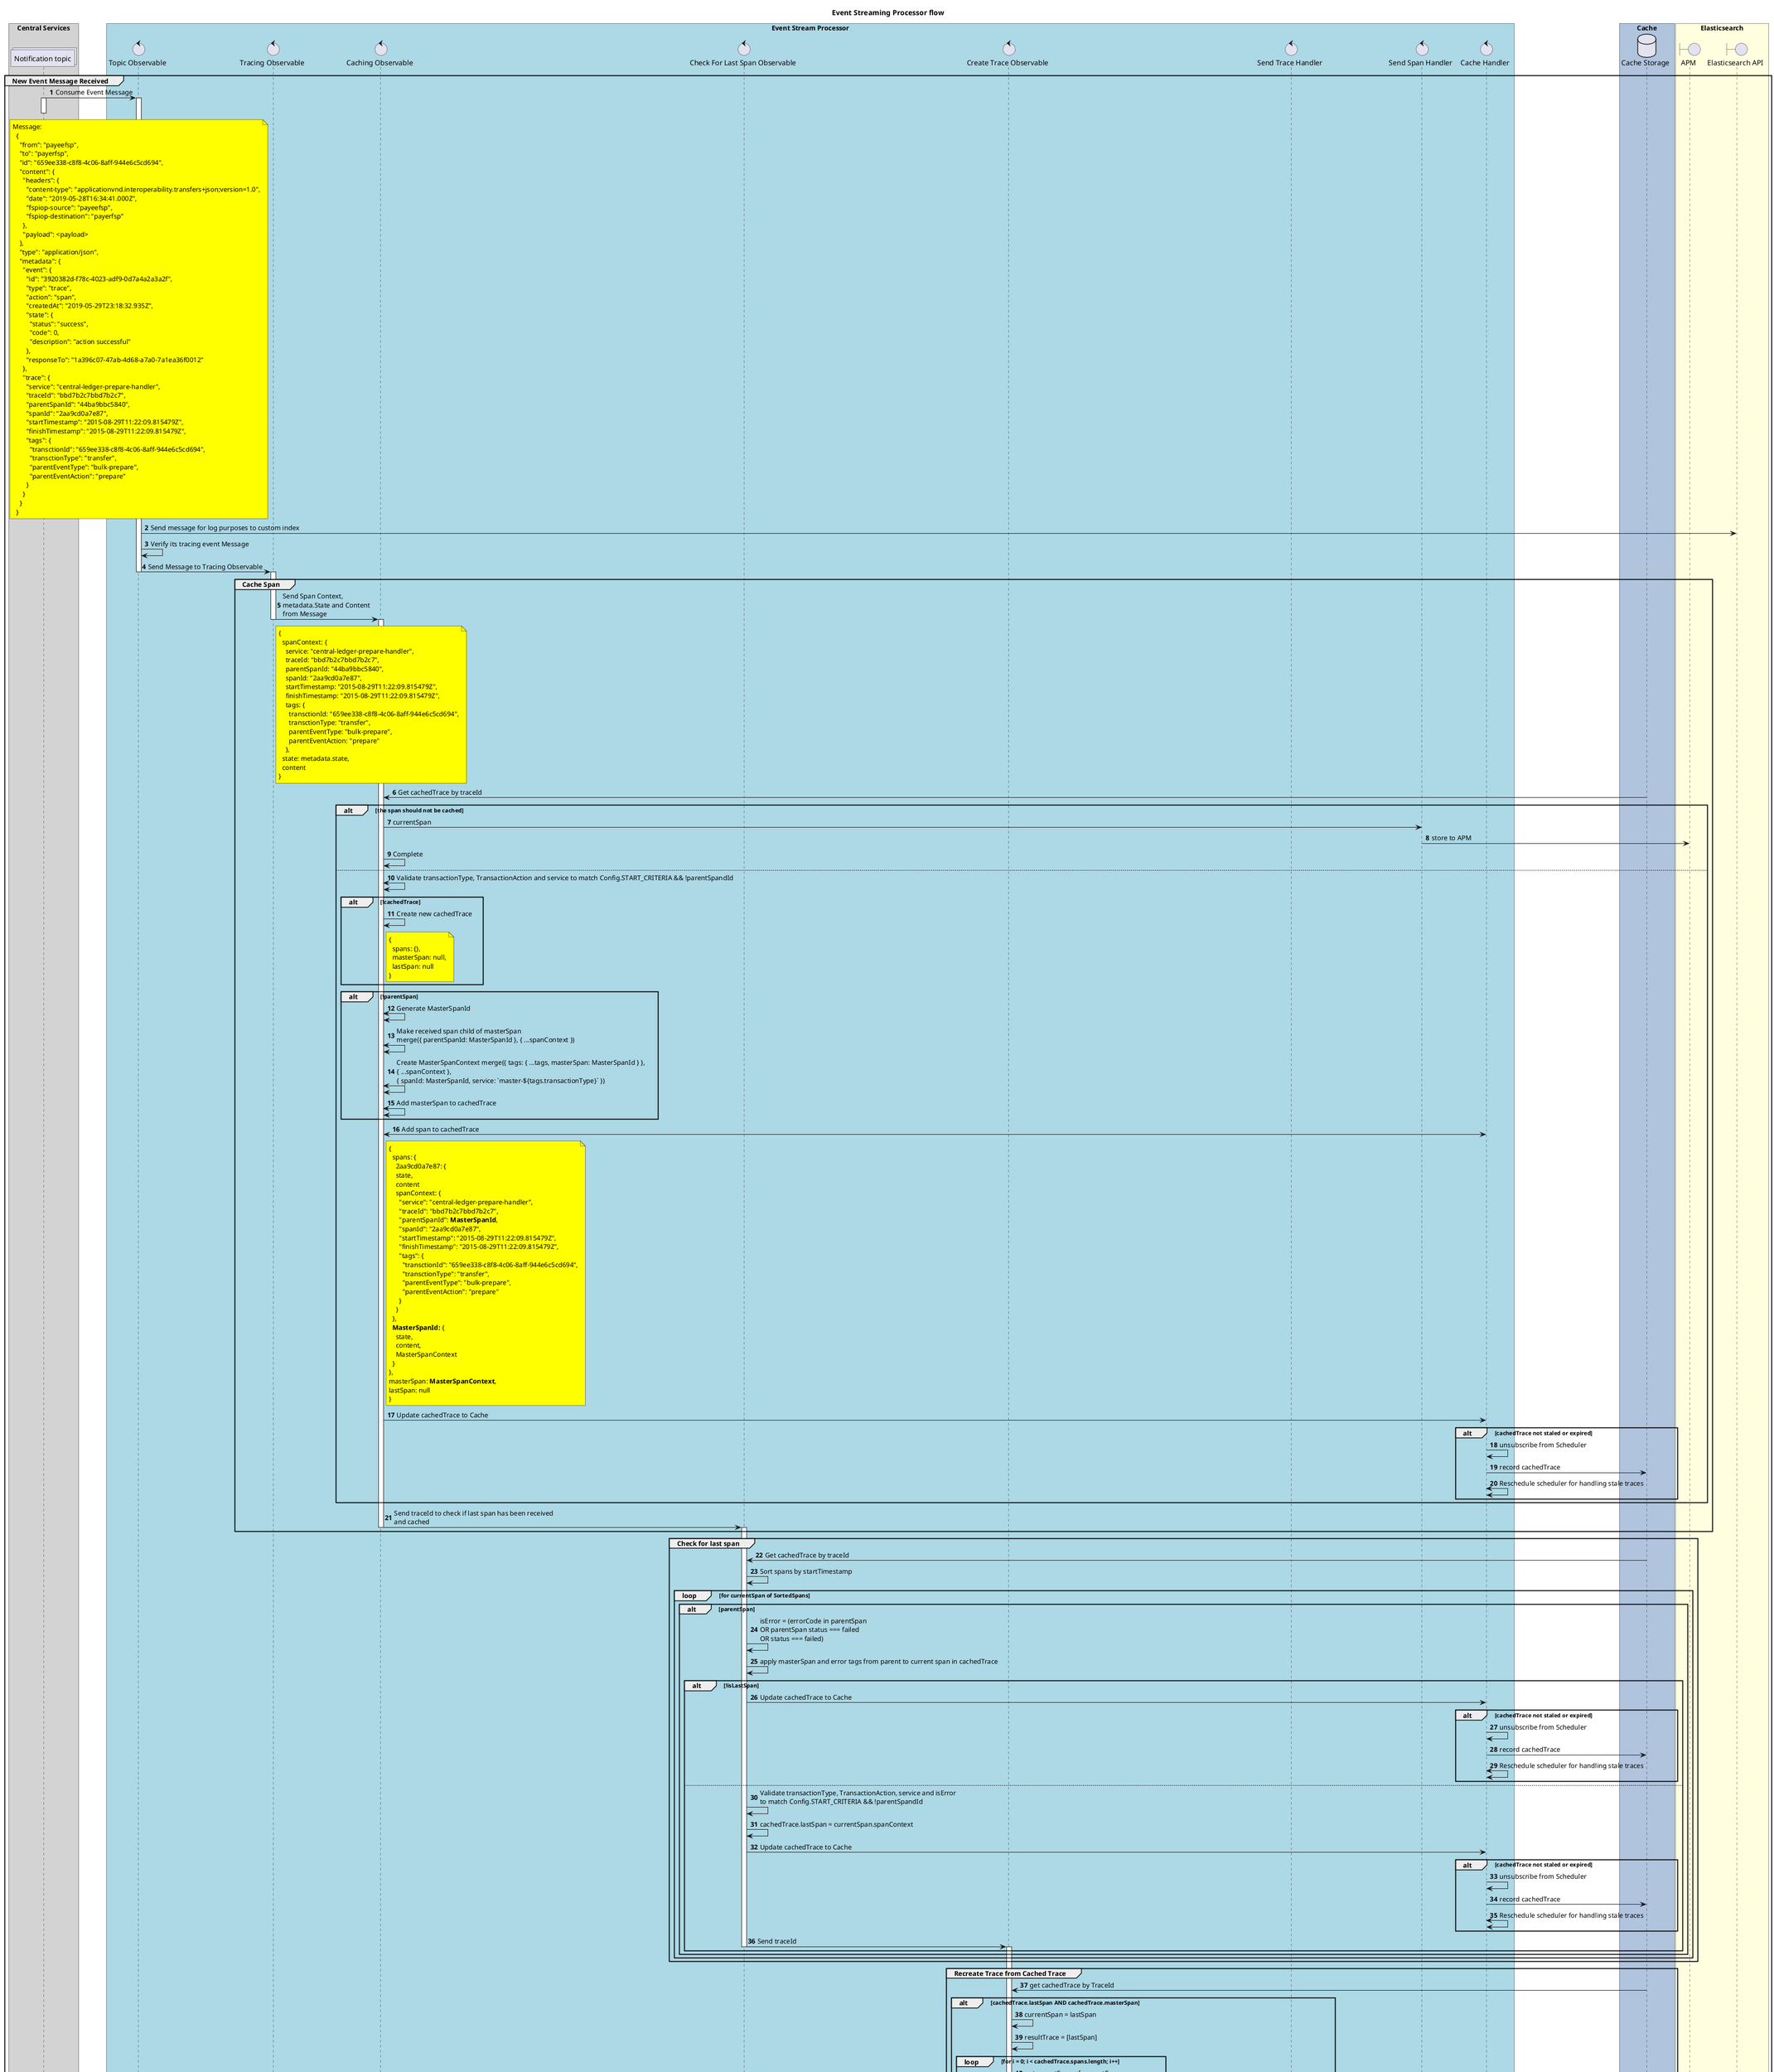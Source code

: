 /'*****
 License
 --------------
 Copyright © 2017 Bill & Melinda Gates Foundation
 The Mojaloop files are made available by the Bill & Melinda Gates Foundation under the Apache License, Version 2.0 (the "License") and you may not use these files except in compliance with the License. You may obtain a copy of the License at
 http://www.apache.org/licenses/LICENSE-2.0
 Unless required by applicable law or agreed to in writing, the Mojaloop files are distributed on an "AS IS" BASIS, WITHOUT WARRANTIES OR CONDITIONS OF ANY KIND, either express or implied. See the License for the specific language governing permissions and limitations under the License.
 Contributors
 --------------
 This is the official list of the Mojaloop project contributors for this file.
 Names of the original copyright holders (individuals or organizations)
 should be listed with a '*' in the first column. People who have
 contributed from an organization can be listed under the organization
 that actually holds the copyright for their contributions (see the
 Gates Foundation organization for an example). Those individuals should have
 their names indented and be marked with a '-'. Email address can be added
 optionally within square brackets <email>.
 * Gates Foundation
 - Name Surname <name.surname@gatesfoundation.com>

 * Valentin Genev <valentin.genev@modusbox.com>
 --------------
 ******'/

@startuml
' declate title
title Event Streaming Processor flow

autonumber

' Actor Keys:

' declare actors

collections "Notification topic" as TOPIC_NOTIFICATIONS
control "Topic Observable" as TOPIC_OBSERVABLE
control "Tracing Observable" as TRACING_OBSERVABLE
control "Caching Observable" as CACHING_OBSERVABLE
control "Check For Last Span Observable" as LASTSPAN_OBSERVABLE
control "Create Trace Observable" as CREATETRACE_OBSERVABLE
control "Cache Handler" as CACHE_HANDLER
control "Send Trace Handler" as TRACE_HANDLER
control "Send Span Handler" as SPAN_SENDER
database "Cache Storage" as CACHE
boundary "APM" as APM
boundary "Elasticsearch API" as ELASTIC

box "Central Services" #lightGray
	participant TOPIC_NOTIFICATIONS
end box

box "Event Stream Processor" #LightBlue
  participant TOPIC_OBSERVABLE
  participant TRACING_OBSERVABLE
  participant CACHING_OBSERVABLE
  participant LASTSPAN_OBSERVABLE
  participant CREATETRACE_OBSERVABLE
  participant TRACE_HANDLER
  participant SPAN_SENDER
  participant CACHE_HANDLER
end box

box "Cache" #LightSteelBlue
  participant CACHE
end box

box "Elasticsearch" #LightYellow
    participant APM
    participant ELASTIC
end box

' start flow

group New Event Message Received
    TOPIC_NOTIFICATIONS -> TOPIC_OBSERVABLE: Consume Event Message
        activate TOPIC_OBSERVABLE
        activate TOPIC_NOTIFICATIONS
        deactivate TOPIC_NOTIFICATIONS
        note over TOPIC_OBSERVABLE #yellow
            Message:
              {
                "from": "payeefsp",
                "to": "payerfsp",
                "id": "659ee338-c8f8-4c06-8aff-944e6c5cd694",
                "content": {
                  "headers": {
                    "content-type": "applicationvnd.interoperability.transfers+json;version=1.0",
                    "date": "2019-05-28T16:34:41.000Z",
                    "fspiop-source": "payeefsp",
                    "fspiop-destination": "payerfsp"
                  },
                  "payload": <payload>
                },
                "type": "application/json",
                "metadata": {
                  "event": {
                    "id": "3920382d-f78c-4023-adf9-0d7a4a2a3a2f",
                    "type": "trace",
                    "action": "span",
                    "createdAt": "2019-05-29T23:18:32.935Z",
                    "state": {
                      "status": "success",
                      "code": 0,
                      "description": "action successful"
                    },
                    "responseTo": "1a396c07-47ab-4d68-a7a0-7a1ea36f0012"
                  },
                  "trace": {
                    "service": "central-ledger-prepare-handler",
                    "traceId": "bbd7b2c7bbd7b2c7",
                    "parentSpanId": "44ba9bbc5840",
                    "spanId": "2aa9cd0a7e87",
                    "startTimestamp": "2015-08-29T11:22:09.815479Z",
                    "finishTimestamp": "2015-08-29T11:22:09.815479Z",
                    "tags": {
                      "transctionId": "659ee338-c8f8-4c06-8aff-944e6c5cd694",
                      "transctionType": "transfer",
                      "parentEventType": "bulk-prepare",
                      "parentEventAction": "prepare"
                    }
                  }
                }
              }
          end note
          TOPIC_OBSERVABLE -> ELASTIC: Send message for log purposes to custom index
          TOPIC_OBSERVABLE -> TOPIC_OBSERVABLE: Verify its tracing event Message
          TOPIC_OBSERVABLE -> TRACING_OBSERVABLE: Send Message to Tracing Observable
          deactivate TOPIC_OBSERVABLE
          activate TRACING_OBSERVABLE
            group Cache Span
            TRACING_OBSERVABLE -> CACHING_OBSERVABLE: Send Span Context, \nmetadata.State and Content\nfrom Message
            note right of TRACING_OBSERVABLE #yellow
              {
                spanContext: {
                  service: "central-ledger-prepare-handler",
                  traceId: "bbd7b2c7bbd7b2c7",
                  parentSpanId: "44ba9bbc5840",
                  spanId: "2aa9cd0a7e87",
                  startTimestamp: "2015-08-29T11:22:09.815479Z",
                  finishTimestamp: "2015-08-29T11:22:09.815479Z",
                  tags: {
                    transctionId: "659ee338-c8f8-4c06-8aff-944e6c5cd694",
                    transctionType: "transfer",
                    parentEventType: "bulk-prepare",
                    parentEventAction: "prepare"
                  },
                state: metadata.state,
                content
              }
            end note
                deactivate TRACING_OBSERVABLE
                activate CACHING_OBSERVABLE
                CACHING_OBSERVABLE <- CACHE: Get cachedTrace by traceId
                alt the span should not be cached
                  CACHING_OBSERVABLE -> SPAN_SENDER: currentSpan
                  SPAN_SENDER -> APM: store to APM
                  CACHING_OBSERVABLE -> CACHING_OBSERVABLE: Complete
                else
                  CACHING_OBSERVABLE <-> CACHING_OBSERVABLE: Validate transactionType, TransactionAction and service to match Config.START_CRITERIA && !parentSpandId
                  alt !cachedTrace
                    CACHING_OBSERVABLE -> CACHING_OBSERVABLE: Create new cachedTrace
                    note right of CACHING_OBSERVABLE #yellow
                    { 
                      spans: {},
                      masterSpan: null,
                      lastSpan: null
                    }
                    end note
                  end
                    alt !parentSpan
                      CACHING_OBSERVABLE <-> CACHING_OBSERVABLE: Generate MasterSpanId
                      CACHING_OBSERVABLE <-> CACHING_OBSERVABLE: Make received span child of masterSpan \nmerge({ parentSpanId: MasterSpanId }, { ...spanContext })
                      CACHING_OBSERVABLE <-> CACHING_OBSERVABLE: Create MasterSpanContext merge({ tags: { ...tags, masterSpan: MasterSpanId } }, \n{ ...spanContext }, \n{ spanId: MasterSpanId, service: `master-${tags.transactionType}` })
                      CACHING_OBSERVABLE <-> CACHING_OBSERVABLE: Add masterSpan to cachedTrace
                    end  
                      CACHING_OBSERVABLE <-> CACHE_HANDLER: Add span to cachedTrace
                      note right of CACHING_OBSERVABLE #yellow
                      { 
                        spans: {
                          2aa9cd0a7e87: {
                          state,
                          content 
                          spanContext: {
                            "service": "central-ledger-prepare-handler",
                            "traceId": "bbd7b2c7bbd7b2c7",
                            "parentSpanId": <b>MasterSpanId</b>,
                            "spanId": "2aa9cd0a7e87",
                            "startTimestamp": "2015-08-29T11:22:09.815479Z",
                            "finishTimestamp": "2015-08-29T11:22:09.815479Z",
                            "tags": {
                              "transctionId": "659ee338-c8f8-4c06-8aff-944e6c5cd694",
                              "transctionType": "transfer",
                              "parentEventType": "bulk-prepare",
                              "parentEventAction": "prepare"
                            }   
                          }
                        },
                        <b>MasterSpanId:</b> {
                          state,
                          content,
                          MasterSpanContext
                        }
                      },
                      masterSpan: <b>MasterSpanContext</b>,
                      lastSpan: null
                      }
                      end note     
                      CACHING_OBSERVABLE -> CACHE_HANDLER: Update cachedTrace to Cache
                      alt cachedTrace not staled or expired
                        CACHE_HANDLER -> CACHE_HANDLER: unsubscribe from Scheduler
                        CACHE_HANDLER -> CACHE: record cachedTrace
                        CACHE_HANDLER <-> CACHE_HANDLER: Reschedule scheduler for handling stale traces
                      end
                  end
              CACHING_OBSERVABLE -> LASTSPAN_OBSERVABLE: Send traceId to check if last span has been received\nand cached
              deactivate CACHING_OBSERVABLE
              activate LASTSPAN_OBSERVABLE
              end
              group Check for last span
                LASTSPAN_OBSERVABLE <- CACHE: Get cachedTrace by traceId
                LASTSPAN_OBSERVABLE -> LASTSPAN_OBSERVABLE: Sort spans by startTimestamp
                  loop for currentSpan of SortedSpans 
                    alt parentSpan
                      LASTSPAN_OBSERVABLE -> LASTSPAN_OBSERVABLE: isError = (errorCode in parentSpan \nOR parentSpan status === failed \nOR status === failed)
                      LASTSPAN_OBSERVABLE -> LASTSPAN_OBSERVABLE: apply masterSpan and error tags from parent to current span in cachedTrace
                      alt !isLastSpan
                        LASTSPAN_OBSERVABLE -> CACHE_HANDLER: Update cachedTrace to Cache
                        alt cachedTrace not staled or expired
                          CACHE_HANDLER -> CACHE_HANDLER: unsubscribe from Scheduler
                          CACHE_HANDLER -> CACHE: record cachedTrace
                          CACHE_HANDLER <-> CACHE_HANDLER: Reschedule scheduler for handling stale traces
                        end
                      else
                        LASTSPAN_OBSERVABLE -> LASTSPAN_OBSERVABLE: Validate transactionType, TransactionAction, service and isError \nto match Config.START_CRITERIA && !parentSpandId
                        LASTSPAN_OBSERVABLE -> LASTSPAN_OBSERVABLE: cachedTrace.lastSpan = currentSpan.spanContext
                        LASTSPAN_OBSERVABLE -> CACHE_HANDLER: Update cachedTrace to Cache
                        alt cachedTrace not staled or expired
                          CACHE_HANDLER -> CACHE_HANDLER: unsubscribe from Scheduler
                          CACHE_HANDLER -> CACHE: record cachedTrace
                          CACHE_HANDLER <-> CACHE_HANDLER: Reschedule scheduler for handling stale traces
                        end
                        LASTSPAN_OBSERVABLE -> CREATETRACE_OBSERVABLE: Send traceId
                        deactivate LASTSPAN_OBSERVABLE
                        activate CREATETRACE_OBSERVABLE   
                      end
                    end
                  end
                end
              group Recreate Trace from Cached Trace
                CREATETRACE_OBSERVABLE <- CACHE: get cachedTrace by TraceId
                alt cachedTrace.lastSpan AND cachedTrace.masterSpan
                  CREATETRACE_OBSERVABLE -> CREATETRACE_OBSERVABLE: currentSpan = lastSpan
                  CREATETRACE_OBSERVABLE -> CREATETRACE_OBSERVABLE: resultTrace = [lastSpan]
                  loop for i = 0; i < cachedTrace.spans.length; i++
                      CREATETRACE_OBSERVABLE -> CREATETRACE_OBSERVABLE: get parentSpan of currentSpan
                    alt parentSpan
                      CREATETRACE_OBSERVABLE -> CREATETRACE_OBSERVABLE: insert parent span in resultTrace in front
                    else
                      CREATETRACE_OBSERVABLE -> CREATETRACE_OBSERVABLE: break loop
                    end
                  end
                  alt cachedTrace.masterSpan === currentSpan.spanId
                    CREATETRACE_OBSERVABLE -> CREATETRACE_OBSERVABLE: masterSpan.finishTimestamp = resultTrace[resultTrace.length - 1].finishTimestamp  
                    CREATETRACE_OBSERVABLE -> TRACE_HANDLER: send resultTrace
                    deactivate CREATETRACE_OBSERVABLE
                    activate TRACE_HANDLER
                  end
                end
              end
                group send Trace
                  loop trace elements
                    TRACE_HANDLER -> SPAN_SENDER: send each span
                    SPAN_SENDER -> APM: send span to APM 
                  end
                  TRACE_HANDLER -> TRACE_HANDLER: unsubscribe scheduler for traceId
                  TRACE_HANDLER -> CACHE: drop cachedTrace

                end
            end
@enduml